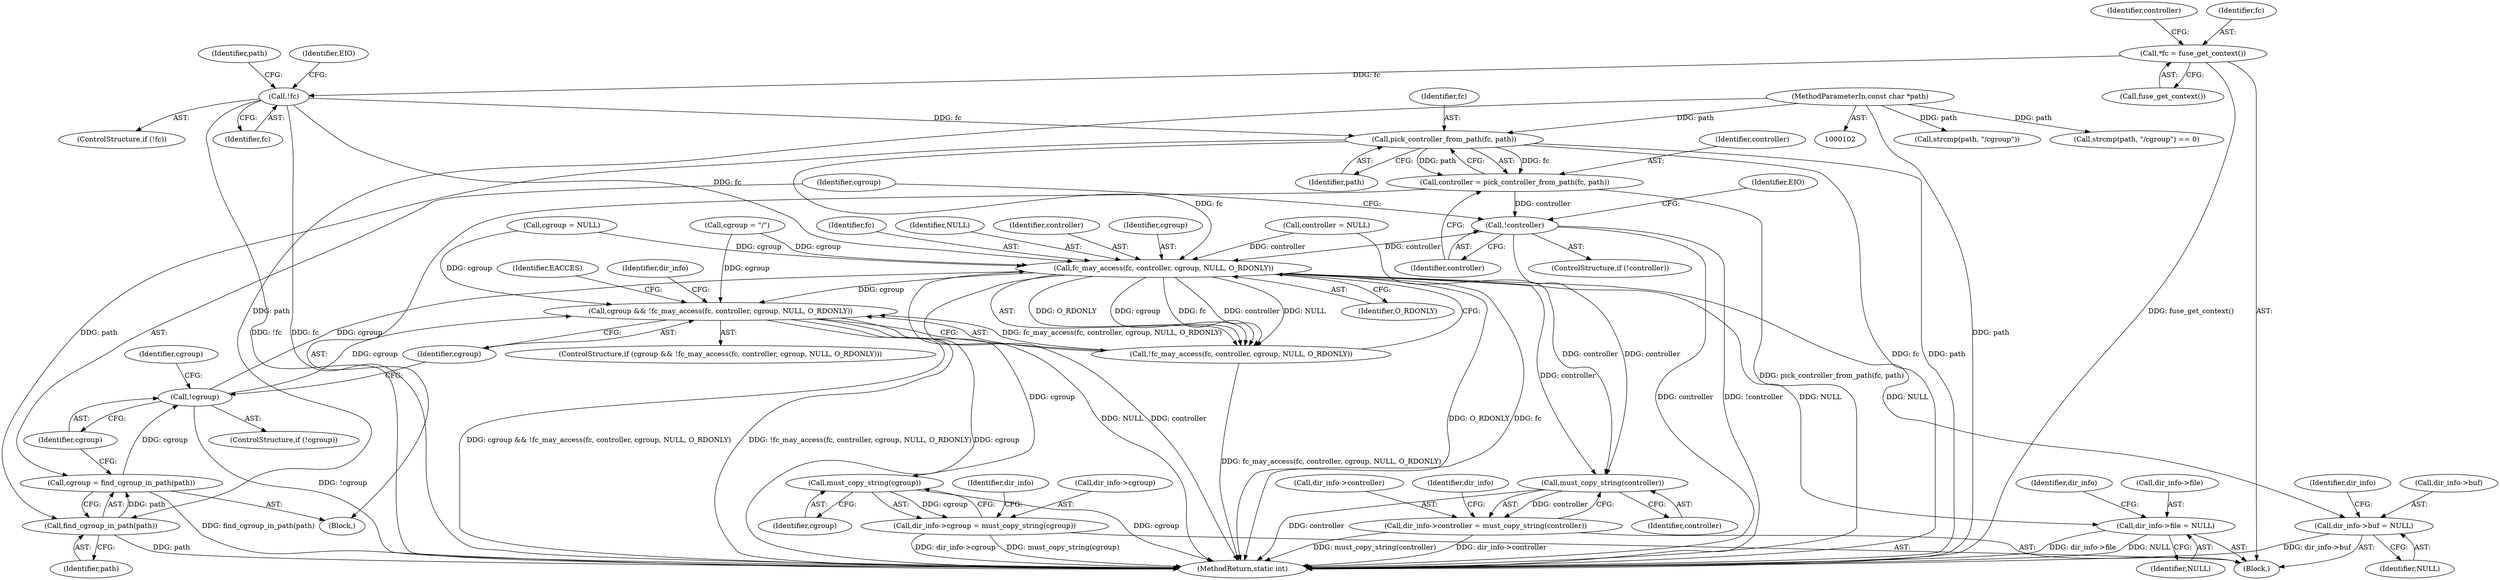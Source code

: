 digraph "1_lxcfs_a8b6c3e0537e90fba3c55910fd1b7229d54a60a7_3@pointer" {
"1000139" [label="(Call,pick_controller_from_path(fc, path))"];
"1000117" [label="(Call,!fc)"];
"1000107" [label="(Call,*fc = fuse_get_context())"];
"1000103" [label="(MethodParameterIn,const char *path)"];
"1000137" [label="(Call,controller = pick_controller_from_path(fc, path))"];
"1000143" [label="(Call,!controller)"];
"1000163" [label="(Call,fc_may_access(fc, controller, cgroup, NULL, O_RDONLY))"];
"1000160" [label="(Call,cgroup && !fc_may_access(fc, controller, cgroup, NULL, O_RDONLY))"];
"1000195" [label="(Call,must_copy_string(cgroup))"];
"1000191" [label="(Call,dir_info->cgroup = must_copy_string(cgroup))"];
"1000162" [label="(Call,!fc_may_access(fc, controller, cgroup, NULL, O_RDONLY))"];
"1000189" [label="(Call,must_copy_string(controller))"];
"1000185" [label="(Call,dir_info->controller = must_copy_string(controller))"];
"1000202" [label="(Call,dir_info->buf = NULL)"];
"1000207" [label="(Call,dir_info->file = NULL)"];
"1000150" [label="(Call,find_cgroup_in_path(path))"];
"1000148" [label="(Call,cgroup = find_cgroup_in_path(path))"];
"1000153" [label="(Call,!cgroup)"];
"1000209" [label="(Identifier,dir_info)"];
"1000116" [label="(ControlStructure,if (!fc))"];
"1000143" [label="(Call,!controller)"];
"1000190" [label="(Identifier,controller)"];
"1000161" [label="(Identifier,cgroup)"];
"1000124" [label="(Call,strcmp(path, \"/cgroup\"))"];
"1000151" [label="(Identifier,path)"];
"1000192" [label="(Call,dir_info->cgroup)"];
"1000226" [label="(MethodReturn,static int)"];
"1000156" [label="(Call,cgroup = \"/\")"];
"1000114" [label="(Identifier,controller)"];
"1000137" [label="(Call,controller = pick_controller_from_path(fc, path))"];
"1000168" [label="(Identifier,O_RDONLY)"];
"1000150" [label="(Call,find_cgroup_in_path(path))"];
"1000141" [label="(Identifier,path)"];
"1000186" [label="(Call,dir_info->controller)"];
"1000118" [label="(Identifier,fc)"];
"1000123" [label="(Call,strcmp(path, \"/cgroup\") == 0)"];
"1000195" [label="(Call,must_copy_string(cgroup))"];
"1000203" [label="(Call,dir_info->buf)"];
"1000125" [label="(Identifier,path)"];
"1000166" [label="(Identifier,cgroup)"];
"1000152" [label="(ControlStructure,if (!cgroup))"];
"1000164" [label="(Identifier,fc)"];
"1000174" [label="(Identifier,dir_info)"];
"1000159" [label="(ControlStructure,if (cgroup && !fc_may_access(fc, controller, cgroup, NULL, O_RDONLY)))"];
"1000191" [label="(Call,dir_info->cgroup = must_copy_string(cgroup))"];
"1000140" [label="(Identifier,fc)"];
"1000142" [label="(ControlStructure,if (!controller))"];
"1000105" [label="(Block,)"];
"1000162" [label="(Call,!fc_may_access(fc, controller, cgroup, NULL, O_RDONLY))"];
"1000129" [label="(Call,cgroup = NULL)"];
"1000211" [label="(Identifier,NULL)"];
"1000138" [label="(Identifier,controller)"];
"1000214" [label="(Identifier,dir_info)"];
"1000108" [label="(Identifier,fc)"];
"1000157" [label="(Identifier,cgroup)"];
"1000144" [label="(Identifier,controller)"];
"1000117" [label="(Call,!fc)"];
"1000189" [label="(Call,must_copy_string(controller))"];
"1000107" [label="(Call,*fc = fuse_get_context())"];
"1000103" [label="(MethodParameterIn,const char *path)"];
"1000121" [label="(Identifier,EIO)"];
"1000139" [label="(Call,pick_controller_from_path(fc, path))"];
"1000206" [label="(Identifier,NULL)"];
"1000196" [label="(Identifier,cgroup)"];
"1000148" [label="(Call,cgroup = find_cgroup_in_path(path))"];
"1000163" [label="(Call,fc_may_access(fc, controller, cgroup, NULL, O_RDONLY))"];
"1000149" [label="(Identifier,cgroup)"];
"1000153" [label="(Call,!cgroup)"];
"1000109" [label="(Call,fuse_get_context())"];
"1000132" [label="(Call,controller = NULL)"];
"1000154" [label="(Identifier,cgroup)"];
"1000208" [label="(Call,dir_info->file)"];
"1000172" [label="(Identifier,EACCES)"];
"1000147" [label="(Identifier,EIO)"];
"1000160" [label="(Call,cgroup && !fc_may_access(fc, controller, cgroup, NULL, O_RDONLY))"];
"1000202" [label="(Call,dir_info->buf = NULL)"];
"1000193" [label="(Identifier,dir_info)"];
"1000167" [label="(Identifier,NULL)"];
"1000185" [label="(Call,dir_info->controller = must_copy_string(controller))"];
"1000199" [label="(Identifier,dir_info)"];
"1000207" [label="(Call,dir_info->file = NULL)"];
"1000165" [label="(Identifier,controller)"];
"1000136" [label="(Block,)"];
"1000139" -> "1000137"  [label="AST: "];
"1000139" -> "1000141"  [label="CFG: "];
"1000140" -> "1000139"  [label="AST: "];
"1000141" -> "1000139"  [label="AST: "];
"1000137" -> "1000139"  [label="CFG: "];
"1000139" -> "1000226"  [label="DDG: path"];
"1000139" -> "1000226"  [label="DDG: fc"];
"1000139" -> "1000137"  [label="DDG: fc"];
"1000139" -> "1000137"  [label="DDG: path"];
"1000117" -> "1000139"  [label="DDG: fc"];
"1000103" -> "1000139"  [label="DDG: path"];
"1000139" -> "1000150"  [label="DDG: path"];
"1000139" -> "1000163"  [label="DDG: fc"];
"1000117" -> "1000116"  [label="AST: "];
"1000117" -> "1000118"  [label="CFG: "];
"1000118" -> "1000117"  [label="AST: "];
"1000121" -> "1000117"  [label="CFG: "];
"1000125" -> "1000117"  [label="CFG: "];
"1000117" -> "1000226"  [label="DDG: !fc"];
"1000117" -> "1000226"  [label="DDG: fc"];
"1000107" -> "1000117"  [label="DDG: fc"];
"1000117" -> "1000163"  [label="DDG: fc"];
"1000107" -> "1000105"  [label="AST: "];
"1000107" -> "1000109"  [label="CFG: "];
"1000108" -> "1000107"  [label="AST: "];
"1000109" -> "1000107"  [label="AST: "];
"1000114" -> "1000107"  [label="CFG: "];
"1000107" -> "1000226"  [label="DDG: fuse_get_context()"];
"1000103" -> "1000102"  [label="AST: "];
"1000103" -> "1000226"  [label="DDG: path"];
"1000103" -> "1000123"  [label="DDG: path"];
"1000103" -> "1000124"  [label="DDG: path"];
"1000103" -> "1000150"  [label="DDG: path"];
"1000137" -> "1000136"  [label="AST: "];
"1000138" -> "1000137"  [label="AST: "];
"1000144" -> "1000137"  [label="CFG: "];
"1000137" -> "1000226"  [label="DDG: pick_controller_from_path(fc, path)"];
"1000137" -> "1000143"  [label="DDG: controller"];
"1000143" -> "1000142"  [label="AST: "];
"1000143" -> "1000144"  [label="CFG: "];
"1000144" -> "1000143"  [label="AST: "];
"1000147" -> "1000143"  [label="CFG: "];
"1000149" -> "1000143"  [label="CFG: "];
"1000143" -> "1000226"  [label="DDG: controller"];
"1000143" -> "1000226"  [label="DDG: !controller"];
"1000143" -> "1000163"  [label="DDG: controller"];
"1000143" -> "1000189"  [label="DDG: controller"];
"1000163" -> "1000162"  [label="AST: "];
"1000163" -> "1000168"  [label="CFG: "];
"1000164" -> "1000163"  [label="AST: "];
"1000165" -> "1000163"  [label="AST: "];
"1000166" -> "1000163"  [label="AST: "];
"1000167" -> "1000163"  [label="AST: "];
"1000168" -> "1000163"  [label="AST: "];
"1000162" -> "1000163"  [label="CFG: "];
"1000163" -> "1000226"  [label="DDG: O_RDONLY"];
"1000163" -> "1000226"  [label="DDG: fc"];
"1000163" -> "1000226"  [label="DDG: NULL"];
"1000163" -> "1000226"  [label="DDG: controller"];
"1000163" -> "1000160"  [label="DDG: cgroup"];
"1000163" -> "1000162"  [label="DDG: O_RDONLY"];
"1000163" -> "1000162"  [label="DDG: cgroup"];
"1000163" -> "1000162"  [label="DDG: fc"];
"1000163" -> "1000162"  [label="DDG: controller"];
"1000163" -> "1000162"  [label="DDG: NULL"];
"1000132" -> "1000163"  [label="DDG: controller"];
"1000129" -> "1000163"  [label="DDG: cgroup"];
"1000156" -> "1000163"  [label="DDG: cgroup"];
"1000153" -> "1000163"  [label="DDG: cgroup"];
"1000163" -> "1000189"  [label="DDG: controller"];
"1000163" -> "1000202"  [label="DDG: NULL"];
"1000163" -> "1000207"  [label="DDG: NULL"];
"1000160" -> "1000159"  [label="AST: "];
"1000160" -> "1000161"  [label="CFG: "];
"1000160" -> "1000162"  [label="CFG: "];
"1000161" -> "1000160"  [label="AST: "];
"1000162" -> "1000160"  [label="AST: "];
"1000172" -> "1000160"  [label="CFG: "];
"1000174" -> "1000160"  [label="CFG: "];
"1000160" -> "1000226"  [label="DDG: cgroup && !fc_may_access(fc, controller, cgroup, NULL, O_RDONLY)"];
"1000160" -> "1000226"  [label="DDG: !fc_may_access(fc, controller, cgroup, NULL, O_RDONLY)"];
"1000160" -> "1000226"  [label="DDG: cgroup"];
"1000129" -> "1000160"  [label="DDG: cgroup"];
"1000156" -> "1000160"  [label="DDG: cgroup"];
"1000153" -> "1000160"  [label="DDG: cgroup"];
"1000162" -> "1000160"  [label="DDG: fc_may_access(fc, controller, cgroup, NULL, O_RDONLY)"];
"1000160" -> "1000195"  [label="DDG: cgroup"];
"1000195" -> "1000191"  [label="AST: "];
"1000195" -> "1000196"  [label="CFG: "];
"1000196" -> "1000195"  [label="AST: "];
"1000191" -> "1000195"  [label="CFG: "];
"1000195" -> "1000226"  [label="DDG: cgroup"];
"1000195" -> "1000191"  [label="DDG: cgroup"];
"1000191" -> "1000105"  [label="AST: "];
"1000192" -> "1000191"  [label="AST: "];
"1000199" -> "1000191"  [label="CFG: "];
"1000191" -> "1000226"  [label="DDG: must_copy_string(cgroup)"];
"1000191" -> "1000226"  [label="DDG: dir_info->cgroup"];
"1000162" -> "1000226"  [label="DDG: fc_may_access(fc, controller, cgroup, NULL, O_RDONLY)"];
"1000189" -> "1000185"  [label="AST: "];
"1000189" -> "1000190"  [label="CFG: "];
"1000190" -> "1000189"  [label="AST: "];
"1000185" -> "1000189"  [label="CFG: "];
"1000189" -> "1000226"  [label="DDG: controller"];
"1000189" -> "1000185"  [label="DDG: controller"];
"1000132" -> "1000189"  [label="DDG: controller"];
"1000185" -> "1000105"  [label="AST: "];
"1000186" -> "1000185"  [label="AST: "];
"1000193" -> "1000185"  [label="CFG: "];
"1000185" -> "1000226"  [label="DDG: dir_info->controller"];
"1000185" -> "1000226"  [label="DDG: must_copy_string(controller)"];
"1000202" -> "1000105"  [label="AST: "];
"1000202" -> "1000206"  [label="CFG: "];
"1000203" -> "1000202"  [label="AST: "];
"1000206" -> "1000202"  [label="AST: "];
"1000209" -> "1000202"  [label="CFG: "];
"1000202" -> "1000226"  [label="DDG: dir_info->buf"];
"1000207" -> "1000105"  [label="AST: "];
"1000207" -> "1000211"  [label="CFG: "];
"1000208" -> "1000207"  [label="AST: "];
"1000211" -> "1000207"  [label="AST: "];
"1000214" -> "1000207"  [label="CFG: "];
"1000207" -> "1000226"  [label="DDG: dir_info->file"];
"1000207" -> "1000226"  [label="DDG: NULL"];
"1000150" -> "1000148"  [label="AST: "];
"1000150" -> "1000151"  [label="CFG: "];
"1000151" -> "1000150"  [label="AST: "];
"1000148" -> "1000150"  [label="CFG: "];
"1000150" -> "1000226"  [label="DDG: path"];
"1000150" -> "1000148"  [label="DDG: path"];
"1000148" -> "1000136"  [label="AST: "];
"1000149" -> "1000148"  [label="AST: "];
"1000154" -> "1000148"  [label="CFG: "];
"1000148" -> "1000226"  [label="DDG: find_cgroup_in_path(path)"];
"1000148" -> "1000153"  [label="DDG: cgroup"];
"1000153" -> "1000152"  [label="AST: "];
"1000153" -> "1000154"  [label="CFG: "];
"1000154" -> "1000153"  [label="AST: "];
"1000157" -> "1000153"  [label="CFG: "];
"1000161" -> "1000153"  [label="CFG: "];
"1000153" -> "1000226"  [label="DDG: !cgroup"];
}
